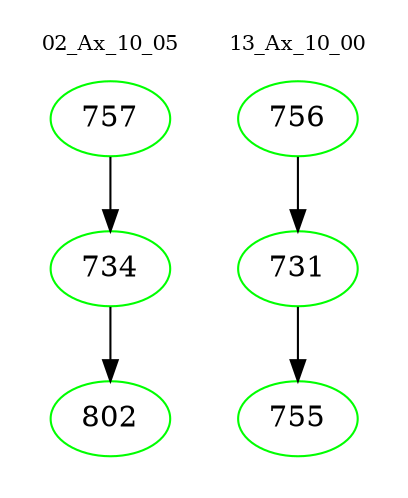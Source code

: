 digraph{
subgraph cluster_0 {
color = white
label = "02_Ax_10_05";
fontsize=10;
T0_757 [label="757", color="green"]
T0_757 -> T0_734 [color="black"]
T0_734 [label="734", color="green"]
T0_734 -> T0_802 [color="black"]
T0_802 [label="802", color="green"]
}
subgraph cluster_1 {
color = white
label = "13_Ax_10_00";
fontsize=10;
T1_756 [label="756", color="green"]
T1_756 -> T1_731 [color="black"]
T1_731 [label="731", color="green"]
T1_731 -> T1_755 [color="black"]
T1_755 [label="755", color="green"]
}
}
